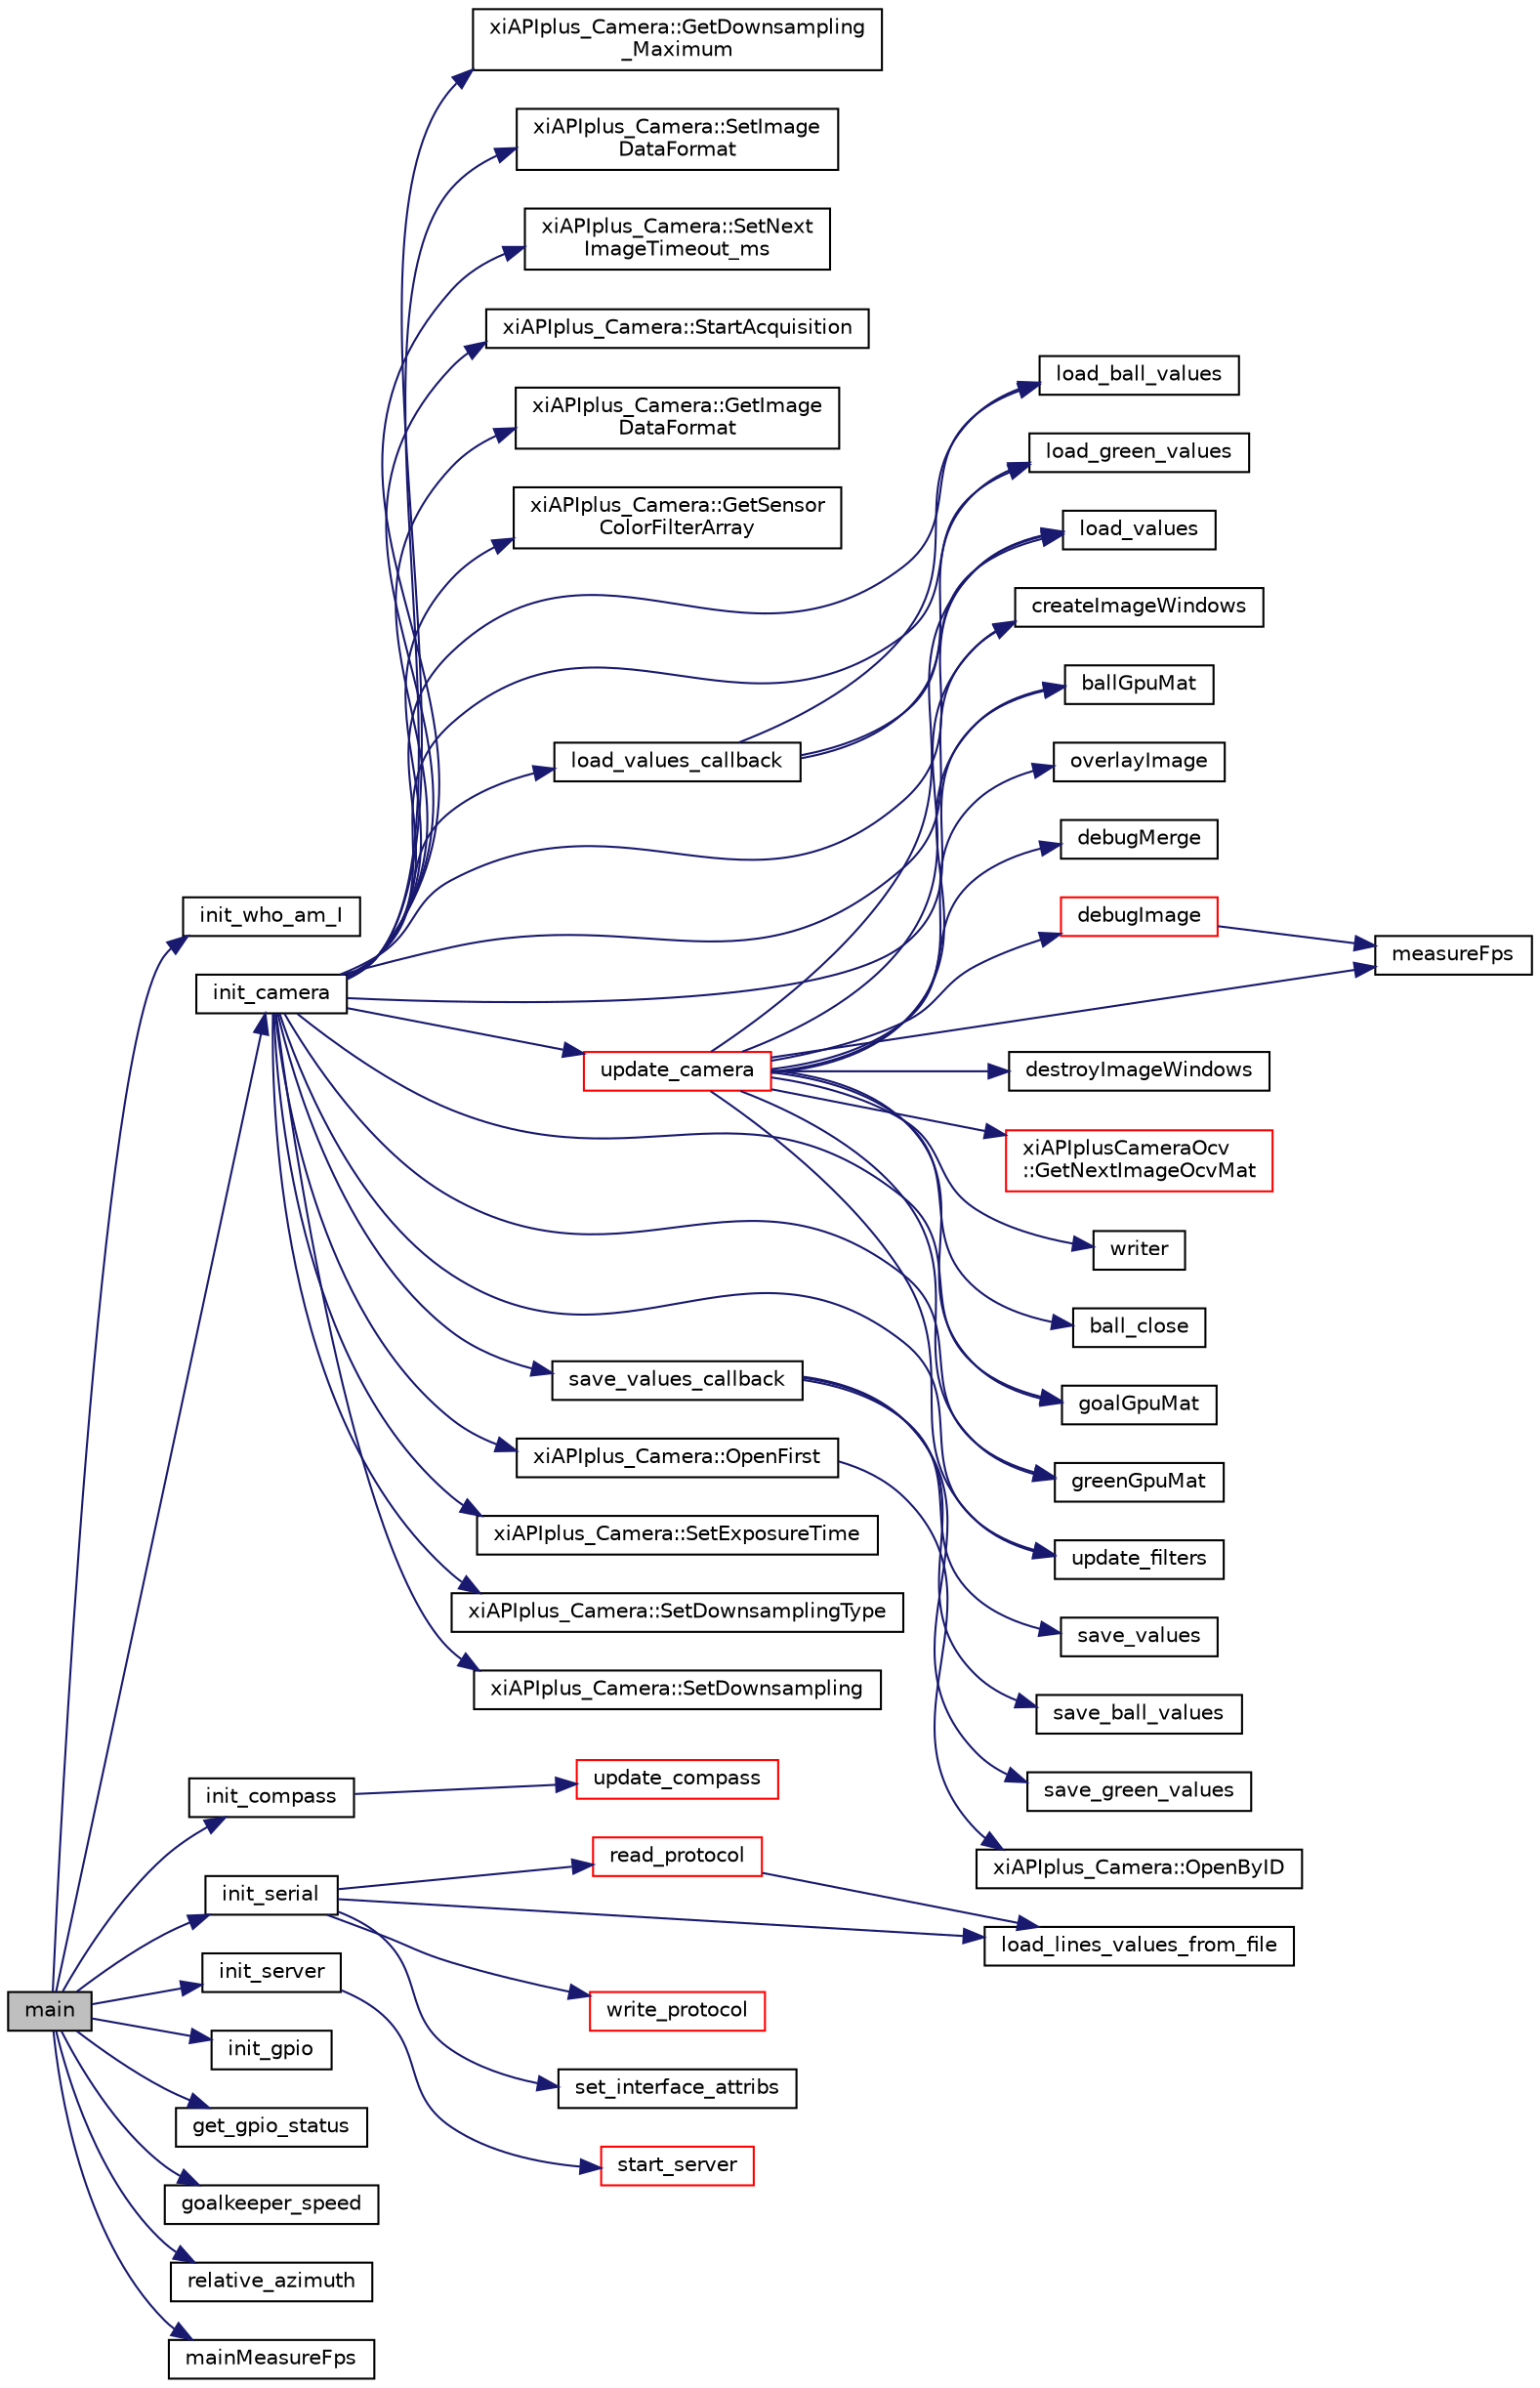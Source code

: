 digraph "main"
{
  edge [fontname="Helvetica",fontsize="10",labelfontname="Helvetica",labelfontsize="10"];
  node [fontname="Helvetica",fontsize="10",shape=record];
  rankdir="LR";
  Node3 [label="main",height=0.2,width=0.4,color="black", fillcolor="grey75", style="filled", fontcolor="black"];
  Node3 -> Node4 [color="midnightblue",fontsize="10",style="solid",fontname="Helvetica"];
  Node4 [label="init_who_am_I",height=0.2,width=0.4,color="black", fillcolor="white", style="filled",URL="$who__am___i_8cpp.html#a3ee0253f6141d9a9d7eaffb9197940cd"];
  Node3 -> Node5 [color="midnightblue",fontsize="10",style="solid",fontname="Helvetica"];
  Node5 [label="init_camera",height=0.2,width=0.4,color="black", fillcolor="white", style="filled",URL="$_camera_8cpp.html#a0a1f7ec3c64eb8634f2f2a80e46405ee"];
  Node5 -> Node6 [color="midnightblue",fontsize="10",style="solid",fontname="Helvetica"];
  Node6 [label="createImageWindows",height=0.2,width=0.4,color="black", fillcolor="white", style="filled",URL="$_camera_8cpp.html#a265a812f830818f86711fa994ee5e749"];
  Node5 -> Node7 [color="midnightblue",fontsize="10",style="solid",fontname="Helvetica"];
  Node7 [label="save_values_callback",height=0.2,width=0.4,color="black", fillcolor="white", style="filled",URL="$_camera_8cpp.html#aabebee56828a125f6f29e736041af6bc"];
  Node7 -> Node8 [color="midnightblue",fontsize="10",style="solid",fontname="Helvetica"];
  Node8 [label="save_values",height=0.2,width=0.4,color="black", fillcolor="white", style="filled",URL="$_camera_8cpp.html#a3f1186e53e22abb37e50883355bfdb0b"];
  Node7 -> Node9 [color="midnightblue",fontsize="10",style="solid",fontname="Helvetica"];
  Node9 [label="save_ball_values",height=0.2,width=0.4,color="black", fillcolor="white", style="filled",URL="$_camera_8cpp.html#aea6b77a69de90bde54fb290579690349"];
  Node7 -> Node10 [color="midnightblue",fontsize="10",style="solid",fontname="Helvetica"];
  Node10 [label="save_green_values",height=0.2,width=0.4,color="black", fillcolor="white", style="filled",URL="$_camera_8cpp.html#a6b098f81a6109578272e7087f33844d8"];
  Node5 -> Node11 [color="midnightblue",fontsize="10",style="solid",fontname="Helvetica"];
  Node11 [label="load_values_callback",height=0.2,width=0.4,color="black", fillcolor="white", style="filled",URL="$_camera_8cpp.html#adb755d3a9a8d403c676306764a5aa46a"];
  Node11 -> Node12 [color="midnightblue",fontsize="10",style="solid",fontname="Helvetica"];
  Node12 [label="load_values",height=0.2,width=0.4,color="black", fillcolor="white", style="filled",URL="$_camera_8cpp.html#a0c4c8490cab87367b7ebe2916d8b56a7"];
  Node11 -> Node13 [color="midnightblue",fontsize="10",style="solid",fontname="Helvetica"];
  Node13 [label="load_ball_values",height=0.2,width=0.4,color="black", fillcolor="white", style="filled",URL="$_camera_8cpp.html#adee01e382589e10a94a81606cf9eaf5c"];
  Node11 -> Node14 [color="midnightblue",fontsize="10",style="solid",fontname="Helvetica"];
  Node14 [label="load_green_values",height=0.2,width=0.4,color="black", fillcolor="white", style="filled",URL="$_camera_8cpp.html#a9693a34b4330e95bbde402db4216d034"];
  Node5 -> Node15 [color="midnightblue",fontsize="10",style="solid",fontname="Helvetica"];
  Node15 [label="xiAPIplus_Camera::OpenFirst",height=0.2,width=0.4,color="black", fillcolor="white", style="filled",URL="$classxi_a_p_iplus___camera.html#aa1d7277d1656c57a3c97c2757ca7760e"];
  Node15 -> Node16 [color="midnightblue",fontsize="10",style="solid",fontname="Helvetica"];
  Node16 [label="xiAPIplus_Camera::OpenByID",height=0.2,width=0.4,color="black", fillcolor="white", style="filled",URL="$classxi_a_p_iplus___camera.html#a129f3019c1f38669397b70772a216fb7"];
  Node5 -> Node17 [color="midnightblue",fontsize="10",style="solid",fontname="Helvetica"];
  Node17 [label="xiAPIplus_Camera::SetExposureTime",height=0.2,width=0.4,color="black", fillcolor="white", style="filled",URL="$classxi_a_p_iplus___camera.html#a35f45233ee089c665fd4b155d922ee40"];
  Node5 -> Node18 [color="midnightblue",fontsize="10",style="solid",fontname="Helvetica"];
  Node18 [label="xiAPIplus_Camera::SetDownsamplingType",height=0.2,width=0.4,color="black", fillcolor="white", style="filled",URL="$classxi_a_p_iplus___camera.html#a5a869ce0e5847fd13f009245ee767dec"];
  Node5 -> Node19 [color="midnightblue",fontsize="10",style="solid",fontname="Helvetica"];
  Node19 [label="xiAPIplus_Camera::SetDownsampling",height=0.2,width=0.4,color="black", fillcolor="white", style="filled",URL="$classxi_a_p_iplus___camera.html#afeebfa682cf77aeeaab26d61623f6fa5"];
  Node5 -> Node20 [color="midnightblue",fontsize="10",style="solid",fontname="Helvetica"];
  Node20 [label="xiAPIplus_Camera::GetDownsampling\l_Maximum",height=0.2,width=0.4,color="black", fillcolor="white", style="filled",URL="$classxi_a_p_iplus___camera.html#a3a7ddab5607bd025bb2ad9d36213ec69"];
  Node5 -> Node21 [color="midnightblue",fontsize="10",style="solid",fontname="Helvetica"];
  Node21 [label="xiAPIplus_Camera::SetImage\lDataFormat",height=0.2,width=0.4,color="black", fillcolor="white", style="filled",URL="$classxi_a_p_iplus___camera.html#ac95baf17f29472516166f2a523b1fbec"];
  Node5 -> Node22 [color="midnightblue",fontsize="10",style="solid",fontname="Helvetica"];
  Node22 [label="xiAPIplus_Camera::SetNext\lImageTimeout_ms",height=0.2,width=0.4,color="black", fillcolor="white", style="filled",URL="$classxi_a_p_iplus___camera.html#a5fcfbfc3aace22b1fb2e82bd417b7806"];
  Node5 -> Node23 [color="midnightblue",fontsize="10",style="solid",fontname="Helvetica"];
  Node23 [label="xiAPIplus_Camera::StartAcquisition",height=0.2,width=0.4,color="black", fillcolor="white", style="filled",URL="$classxi_a_p_iplus___camera.html#a2bc27716b815db18001f675417742c0f"];
  Node5 -> Node24 [color="midnightblue",fontsize="10",style="solid",fontname="Helvetica"];
  Node24 [label="xiAPIplus_Camera::GetImage\lDataFormat",height=0.2,width=0.4,color="black", fillcolor="white", style="filled",URL="$classxi_a_p_iplus___camera.html#a00b5ec379206fa30b54049afb6f4f351"];
  Node5 -> Node25 [color="midnightblue",fontsize="10",style="solid",fontname="Helvetica"];
  Node25 [label="xiAPIplus_Camera::GetSensor\lColorFilterArray",height=0.2,width=0.4,color="black", fillcolor="white", style="filled",URL="$classxi_a_p_iplus___camera.html#a9d9d32fadd4c2d859ac9f7915eef429f"];
  Node5 -> Node12 [color="midnightblue",fontsize="10",style="solid",fontname="Helvetica"];
  Node5 -> Node13 [color="midnightblue",fontsize="10",style="solid",fontname="Helvetica"];
  Node5 -> Node14 [color="midnightblue",fontsize="10",style="solid",fontname="Helvetica"];
  Node5 -> Node26 [color="midnightblue",fontsize="10",style="solid",fontname="Helvetica"];
  Node26 [label="ballGpuMat",height=0.2,width=0.4,color="black", fillcolor="white", style="filled",URL="$_camera_8cpp.html#aaa191f58378fdc1fa112c9368b031c9e"];
  Node5 -> Node27 [color="midnightblue",fontsize="10",style="solid",fontname="Helvetica"];
  Node27 [label="goalGpuMat",height=0.2,width=0.4,color="black", fillcolor="white", style="filled",URL="$_camera_8cpp.html#abf9c28ceb9a3e8fb38dbf24b82436c15"];
  Node5 -> Node28 [color="midnightblue",fontsize="10",style="solid",fontname="Helvetica"];
  Node28 [label="greenGpuMat",height=0.2,width=0.4,color="black", fillcolor="white", style="filled",URL="$_camera_8cpp.html#a0cfda3ad518d086abcbfc58d9989f206"];
  Node5 -> Node29 [color="midnightblue",fontsize="10",style="solid",fontname="Helvetica"];
  Node29 [label="update_filters",height=0.2,width=0.4,color="black", fillcolor="white", style="filled",URL="$_camera_8cpp.html#aefe2a70e9dd73840114eb3e5c3befcfb"];
  Node5 -> Node30 [color="midnightblue",fontsize="10",style="solid",fontname="Helvetica"];
  Node30 [label="update_camera",height=0.2,width=0.4,color="red", fillcolor="white", style="filled",URL="$_camera_8cpp.html#a2f916abf2339aab7843a1bee720ddb1d"];
  Node30 -> Node29 [color="midnightblue",fontsize="10",style="solid",fontname="Helvetica"];
  Node30 -> Node12 [color="midnightblue",fontsize="10",style="solid",fontname="Helvetica"];
  Node30 -> Node31 [color="midnightblue",fontsize="10",style="solid",fontname="Helvetica"];
  Node31 [label="xiAPIplusCameraOcv\l::GetNextImageOcvMat",height=0.2,width=0.4,color="red", fillcolor="white", style="filled",URL="$classxi_a_p_iplus_camera_ocv.html#a06d552e2d59b6c2a1df19f727b475be1"];
  Node30 -> Node26 [color="midnightblue",fontsize="10",style="solid",fontname="Helvetica"];
  Node30 -> Node27 [color="midnightblue",fontsize="10",style="solid",fontname="Helvetica"];
  Node30 -> Node28 [color="midnightblue",fontsize="10",style="solid",fontname="Helvetica"];
  Node30 -> Node37 [color="midnightblue",fontsize="10",style="solid",fontname="Helvetica"];
  Node37 [label="writer",height=0.2,width=0.4,color="black", fillcolor="white", style="filled",URL="$_camera_8cpp.html#a5caf6fea93693255ef9a778f279a0112"];
  Node30 -> Node38 [color="midnightblue",fontsize="10",style="solid",fontname="Helvetica"];
  Node38 [label="ball_close",height=0.2,width=0.4,color="black", fillcolor="white", style="filled",URL="$_camera_8cpp.html#ac5e9170b4c02931cad1c08883b73cc24"];
  Node30 -> Node39 [color="midnightblue",fontsize="10",style="solid",fontname="Helvetica"];
  Node39 [label="overlayImage",height=0.2,width=0.4,color="black", fillcolor="white", style="filled",URL="$_camera_8cpp.html#aa4ecedff97761b2f4ecb74d08442d9d5"];
  Node30 -> Node40 [color="midnightblue",fontsize="10",style="solid",fontname="Helvetica"];
  Node40 [label="debugMerge",height=0.2,width=0.4,color="black", fillcolor="white", style="filled",URL="$_camera_8cpp.html#ae4c3981dd97331bf298c502cca0ba3a1"];
  Node30 -> Node6 [color="midnightblue",fontsize="10",style="solid",fontname="Helvetica"];
  Node30 -> Node41 [color="midnightblue",fontsize="10",style="solid",fontname="Helvetica"];
  Node41 [label="debugImage",height=0.2,width=0.4,color="red", fillcolor="white", style="filled",URL="$_camera_8cpp.html#ab36e084c878ec0c7376455f662696f26"];
  Node41 -> Node45 [color="midnightblue",fontsize="10",style="solid",fontname="Helvetica"];
  Node45 [label="measureFps",height=0.2,width=0.4,color="black", fillcolor="white", style="filled",URL="$_camera_8cpp.html#a66946c2f9288372110ef4b771fed206f"];
  Node30 -> Node45 [color="midnightblue",fontsize="10",style="solid",fontname="Helvetica"];
  Node30 -> Node46 [color="midnightblue",fontsize="10",style="solid",fontname="Helvetica"];
  Node46 [label="destroyImageWindows",height=0.2,width=0.4,color="black", fillcolor="white", style="filled",URL="$_camera_8cpp.html#afa52b7de8d30b874df49529f73c357af"];
  Node3 -> Node47 [color="midnightblue",fontsize="10",style="solid",fontname="Helvetica"];
  Node47 [label="init_compass",height=0.2,width=0.4,color="black", fillcolor="white", style="filled",URL="$_compass_8cpp.html#af3422b44dd53d24518dfe42a6a485add"];
  Node47 -> Node48 [color="midnightblue",fontsize="10",style="solid",fontname="Helvetica"];
  Node48 [label="update_compass",height=0.2,width=0.4,color="red", fillcolor="white", style="filled",URL="$_compass_8cpp.html#a464c3e13e8fe37ae76144fc4450985e7"];
  Node3 -> Node58 [color="midnightblue",fontsize="10",style="solid",fontname="Helvetica"];
  Node58 [label="init_serial",height=0.2,width=0.4,color="black", fillcolor="white", style="filled",URL="$_serial_8cpp.html#a2b084dfbf8ee0767f0387e06c389f8f4"];
  Node58 -> Node59 [color="midnightblue",fontsize="10",style="solid",fontname="Helvetica"];
  Node59 [label="set_interface_attribs",height=0.2,width=0.4,color="black", fillcolor="white", style="filled",URL="$_serial_8cpp.html#addb98ee9cb8c68e817f90c122c0d739f"];
  Node58 -> Node60 [color="midnightblue",fontsize="10",style="solid",fontname="Helvetica"];
  Node60 [label="load_lines_values_from_file",height=0.2,width=0.4,color="black", fillcolor="white", style="filled",URL="$lines_8cpp.html#a8471f456b12d63fd156738318b60d3be"];
  Node58 -> Node61 [color="midnightblue",fontsize="10",style="solid",fontname="Helvetica"];
  Node61 [label="write_protocol",height=0.2,width=0.4,color="red", fillcolor="white", style="filled",URL="$_serial_8cpp.html#a2b72891a061e617ba6281185d3778601"];
  Node58 -> Node64 [color="midnightblue",fontsize="10",style="solid",fontname="Helvetica"];
  Node64 [label="read_protocol",height=0.2,width=0.4,color="red", fillcolor="white", style="filled",URL="$_serial_8cpp.html#acd224657b8cf228f192135e4604a4e67"];
  Node64 -> Node60 [color="midnightblue",fontsize="10",style="solid",fontname="Helvetica"];
  Node3 -> Node67 [color="midnightblue",fontsize="10",style="solid",fontname="Helvetica"];
  Node67 [label="init_server",height=0.2,width=0.4,color="black", fillcolor="white", style="filled",URL="$_server_8cpp.html#ae881f4027925a626405882e99bb6e71e"];
  Node67 -> Node68 [color="midnightblue",fontsize="10",style="solid",fontname="Helvetica"];
  Node68 [label="start_server",height=0.2,width=0.4,color="red", fillcolor="white", style="filled",URL="$_server_8cpp.html#af2693a5bca6590f846d4c29004b740ce"];
  Node3 -> Node72 [color="midnightblue",fontsize="10",style="solid",fontname="Helvetica"];
  Node72 [label="init_gpio",height=0.2,width=0.4,color="black", fillcolor="white", style="filled",URL="$_g_p_i_o_8cpp.html#a2ffbeae6c737f0ed50e4614eec56ef76"];
  Node3 -> Node73 [color="midnightblue",fontsize="10",style="solid",fontname="Helvetica"];
  Node73 [label="get_gpio_status",height=0.2,width=0.4,color="black", fillcolor="white", style="filled",URL="$_g_p_i_o_8cpp.html#aa645ed0e236f5b001229d49e93c08b82"];
  Node3 -> Node74 [color="midnightblue",fontsize="10",style="solid",fontname="Helvetica"];
  Node74 [label="goalkeeper_speed",height=0.2,width=0.4,color="black", fillcolor="white", style="filled",URL="$main_8cpp.html#afa504331ada735d980dac37b37ad8787"];
  Node3 -> Node75 [color="midnightblue",fontsize="10",style="solid",fontname="Helvetica"];
  Node75 [label="relative_azimuth",height=0.2,width=0.4,color="black", fillcolor="white", style="filled",URL="$main_8cpp.html#a7054a8a751908ccfe798275bee14ef9d"];
  Node3 -> Node76 [color="midnightblue",fontsize="10",style="solid",fontname="Helvetica"];
  Node76 [label="mainMeasureFps",height=0.2,width=0.4,color="black", fillcolor="white", style="filled",URL="$main_8cpp.html#a29d77141489762872d9ff485ca48ae4d"];
}
